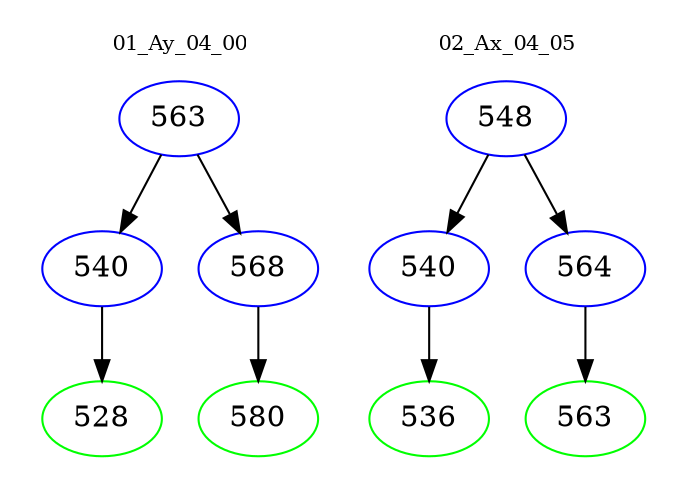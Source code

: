 digraph{
subgraph cluster_0 {
color = white
label = "01_Ay_04_00";
fontsize=10;
T0_563 [label="563", color="blue"]
T0_563 -> T0_540 [color="black"]
T0_540 [label="540", color="blue"]
T0_540 -> T0_528 [color="black"]
T0_528 [label="528", color="green"]
T0_563 -> T0_568 [color="black"]
T0_568 [label="568", color="blue"]
T0_568 -> T0_580 [color="black"]
T0_580 [label="580", color="green"]
}
subgraph cluster_1 {
color = white
label = "02_Ax_04_05";
fontsize=10;
T1_548 [label="548", color="blue"]
T1_548 -> T1_540 [color="black"]
T1_540 [label="540", color="blue"]
T1_540 -> T1_536 [color="black"]
T1_536 [label="536", color="green"]
T1_548 -> T1_564 [color="black"]
T1_564 [label="564", color="blue"]
T1_564 -> T1_563 [color="black"]
T1_563 [label="563", color="green"]
}
}

